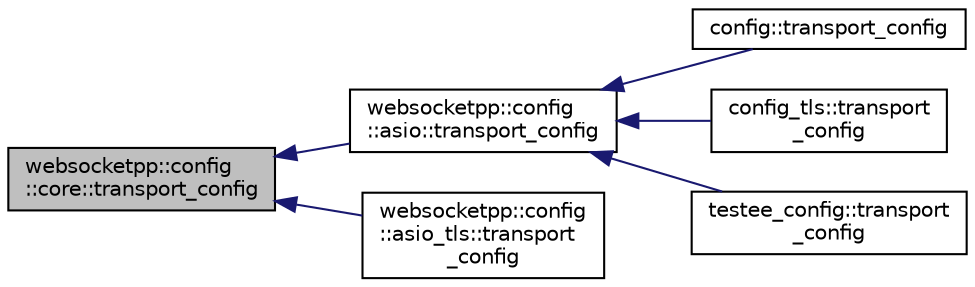 digraph "websocketpp::config::core::transport_config"
{
  edge [fontname="Helvetica",fontsize="10",labelfontname="Helvetica",labelfontsize="10"];
  node [fontname="Helvetica",fontsize="10",shape=record];
  rankdir="LR";
  Node0 [label="websocketpp::config\l::core::transport_config",height=0.2,width=0.4,color="black", fillcolor="grey75", style="filled", fontcolor="black"];
  Node0 -> Node1 [dir="back",color="midnightblue",fontsize="10",style="solid",fontname="Helvetica"];
  Node1 [label="websocketpp::config\l::asio::transport_config",height=0.2,width=0.4,color="black", fillcolor="white", style="filled",URL="$structwebsocketpp_1_1config_1_1asio_1_1transport__config.html"];
  Node1 -> Node2 [dir="back",color="midnightblue",fontsize="10",style="solid",fontname="Helvetica"];
  Node2 [label="config::transport_config",height=0.2,width=0.4,color="black", fillcolor="white", style="filled",URL="$structconfig_1_1transport__config.html"];
  Node1 -> Node3 [dir="back",color="midnightblue",fontsize="10",style="solid",fontname="Helvetica"];
  Node3 [label="config_tls::transport\l_config",height=0.2,width=0.4,color="black", fillcolor="white", style="filled",URL="$structconfig__tls_1_1transport__config.html"];
  Node1 -> Node4 [dir="back",color="midnightblue",fontsize="10",style="solid",fontname="Helvetica"];
  Node4 [label="testee_config::transport\l_config",height=0.2,width=0.4,color="black", fillcolor="white", style="filled",URL="$structtestee__config_1_1transport__config.html"];
  Node0 -> Node5 [dir="back",color="midnightblue",fontsize="10",style="solid",fontname="Helvetica"];
  Node5 [label="websocketpp::config\l::asio_tls::transport\l_config",height=0.2,width=0.4,color="black", fillcolor="white", style="filled",URL="$structwebsocketpp_1_1config_1_1asio__tls_1_1transport__config.html"];
}
